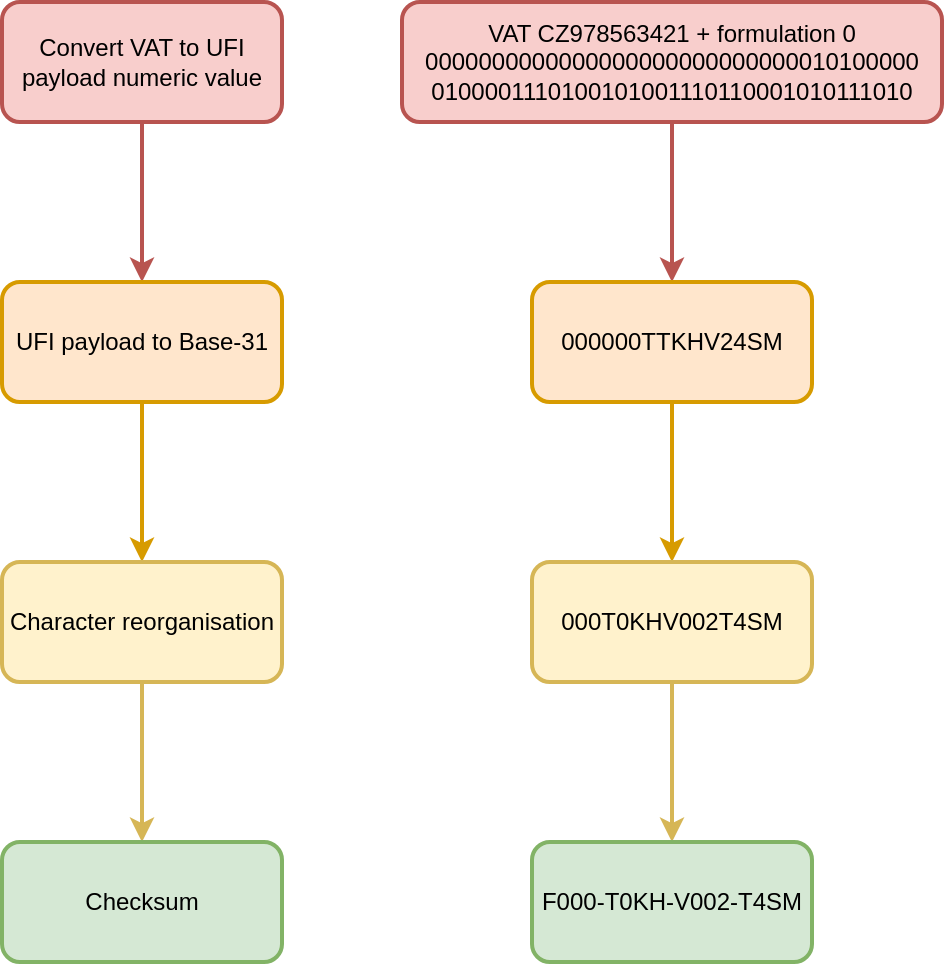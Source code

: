 <mxfile version="10.7.1" type="device"><diagram id="k0xxxb4lrdCjBCcdrlLl" name="Page-1"><mxGraphModel dx="1058" dy="928" grid="1" gridSize="10" guides="1" tooltips="1" connect="1" arrows="1" fold="1" page="1" pageScale="1" pageWidth="827" pageHeight="1169" math="0" shadow="0"><root><mxCell id="0"/><mxCell id="1" parent="0"/><mxCell id="ZMZ8uLHUEqEbJABNIncP-5" style="edgeStyle=orthogonalEdgeStyle;rounded=0;orthogonalLoop=1;jettySize=auto;html=1;exitX=0.5;exitY=1;exitDx=0;exitDy=0;entryX=0.5;entryY=0;entryDx=0;entryDy=0;strokeWidth=2;fillColor=#f8cecc;strokeColor=#b85450;" edge="1" parent="1" source="ZMZ8uLHUEqEbJABNIncP-1" target="ZMZ8uLHUEqEbJABNIncP-2"><mxGeometry relative="1" as="geometry"/></mxCell><mxCell id="ZMZ8uLHUEqEbJABNIncP-1" value="Convert VAT to UFI payload numeric value" style="rounded=1;whiteSpace=wrap;html=1;strokeWidth=2;fillColor=#f8cecc;strokeColor=#b85450;" vertex="1" parent="1"><mxGeometry x="80" y="180" width="140" height="60" as="geometry"/></mxCell><mxCell id="ZMZ8uLHUEqEbJABNIncP-6" style="edgeStyle=orthogonalEdgeStyle;rounded=0;orthogonalLoop=1;jettySize=auto;html=1;exitX=0.5;exitY=1;exitDx=0;exitDy=0;strokeWidth=2;fillColor=#ffe6cc;strokeColor=#d79b00;" edge="1" parent="1" source="ZMZ8uLHUEqEbJABNIncP-2" target="ZMZ8uLHUEqEbJABNIncP-3"><mxGeometry relative="1" as="geometry"/></mxCell><mxCell id="ZMZ8uLHUEqEbJABNIncP-2" value="UFI payload to Base-31" style="rounded=1;whiteSpace=wrap;html=1;strokeWidth=2;fillColor=#ffe6cc;strokeColor=#d79b00;" vertex="1" parent="1"><mxGeometry x="80" y="320" width="140" height="60" as="geometry"/></mxCell><mxCell id="ZMZ8uLHUEqEbJABNIncP-7" style="edgeStyle=orthogonalEdgeStyle;rounded=0;orthogonalLoop=1;jettySize=auto;html=1;exitX=0.5;exitY=1;exitDx=0;exitDy=0;entryX=0.5;entryY=0;entryDx=0;entryDy=0;strokeWidth=2;fillColor=#fff2cc;strokeColor=#d6b656;" edge="1" parent="1" source="ZMZ8uLHUEqEbJABNIncP-3" target="ZMZ8uLHUEqEbJABNIncP-4"><mxGeometry relative="1" as="geometry"/></mxCell><mxCell id="ZMZ8uLHUEqEbJABNIncP-3" value="Character reorganisation" style="rounded=1;whiteSpace=wrap;html=1;strokeWidth=2;fillColor=#fff2cc;strokeColor=#d6b656;" vertex="1" parent="1"><mxGeometry x="80" y="460" width="140" height="60" as="geometry"/></mxCell><mxCell id="ZMZ8uLHUEqEbJABNIncP-4" value="Checksum" style="rounded=1;whiteSpace=wrap;html=1;strokeWidth=2;fillColor=#d5e8d4;strokeColor=#82b366;" vertex="1" parent="1"><mxGeometry x="80" y="600" width="140" height="60" as="geometry"/></mxCell><mxCell id="ZMZ8uLHUEqEbJABNIncP-8" style="edgeStyle=orthogonalEdgeStyle;rounded=0;orthogonalLoop=1;jettySize=auto;html=1;exitX=0.5;exitY=1;exitDx=0;exitDy=0;entryX=0.5;entryY=0;entryDx=0;entryDy=0;strokeWidth=2;fillColor=#f8cecc;strokeColor=#b85450;" edge="1" parent="1" source="ZMZ8uLHUEqEbJABNIncP-9" target="ZMZ8uLHUEqEbJABNIncP-11"><mxGeometry relative="1" as="geometry"/></mxCell><mxCell id="ZMZ8uLHUEqEbJABNIncP-9" value="VAT CZ978563421 + formulation 0&lt;br&gt;0000000000000000000000000000010100000&lt;br&gt;0100001110100101001110110001010111010&lt;br&gt;" style="rounded=1;whiteSpace=wrap;html=1;strokeWidth=2;fillColor=#f8cecc;strokeColor=#b85450;" vertex="1" parent="1"><mxGeometry x="280" y="180" width="270" height="60" as="geometry"/></mxCell><mxCell id="ZMZ8uLHUEqEbJABNIncP-10" style="edgeStyle=orthogonalEdgeStyle;rounded=0;orthogonalLoop=1;jettySize=auto;html=1;exitX=0.5;exitY=1;exitDx=0;exitDy=0;strokeWidth=2;fillColor=#ffe6cc;strokeColor=#d79b00;" edge="1" parent="1" source="ZMZ8uLHUEqEbJABNIncP-11" target="ZMZ8uLHUEqEbJABNIncP-13"><mxGeometry relative="1" as="geometry"/></mxCell><mxCell id="ZMZ8uLHUEqEbJABNIncP-11" value="000000TTKHV24SM" style="rounded=1;whiteSpace=wrap;html=1;strokeWidth=2;fillColor=#ffe6cc;strokeColor=#d79b00;" vertex="1" parent="1"><mxGeometry x="345" y="320" width="140" height="60" as="geometry"/></mxCell><mxCell id="ZMZ8uLHUEqEbJABNIncP-12" style="edgeStyle=orthogonalEdgeStyle;rounded=0;orthogonalLoop=1;jettySize=auto;html=1;exitX=0.5;exitY=1;exitDx=0;exitDy=0;entryX=0.5;entryY=0;entryDx=0;entryDy=0;strokeWidth=2;fillColor=#fff2cc;strokeColor=#d6b656;" edge="1" parent="1" source="ZMZ8uLHUEqEbJABNIncP-13" target="ZMZ8uLHUEqEbJABNIncP-14"><mxGeometry relative="1" as="geometry"/></mxCell><mxCell id="ZMZ8uLHUEqEbJABNIncP-13" value="000T0KHV002T4SM" style="rounded=1;whiteSpace=wrap;html=1;strokeWidth=2;fillColor=#fff2cc;strokeColor=#d6b656;" vertex="1" parent="1"><mxGeometry x="345" y="460" width="140" height="60" as="geometry"/></mxCell><mxCell id="ZMZ8uLHUEqEbJABNIncP-14" value="F000-T0KH-V002-T4SM" style="rounded=1;whiteSpace=wrap;html=1;strokeWidth=2;fillColor=#d5e8d4;strokeColor=#82b366;" vertex="1" parent="1"><mxGeometry x="345" y="600" width="140" height="60" as="geometry"/></mxCell></root></mxGraphModel></diagram></mxfile>